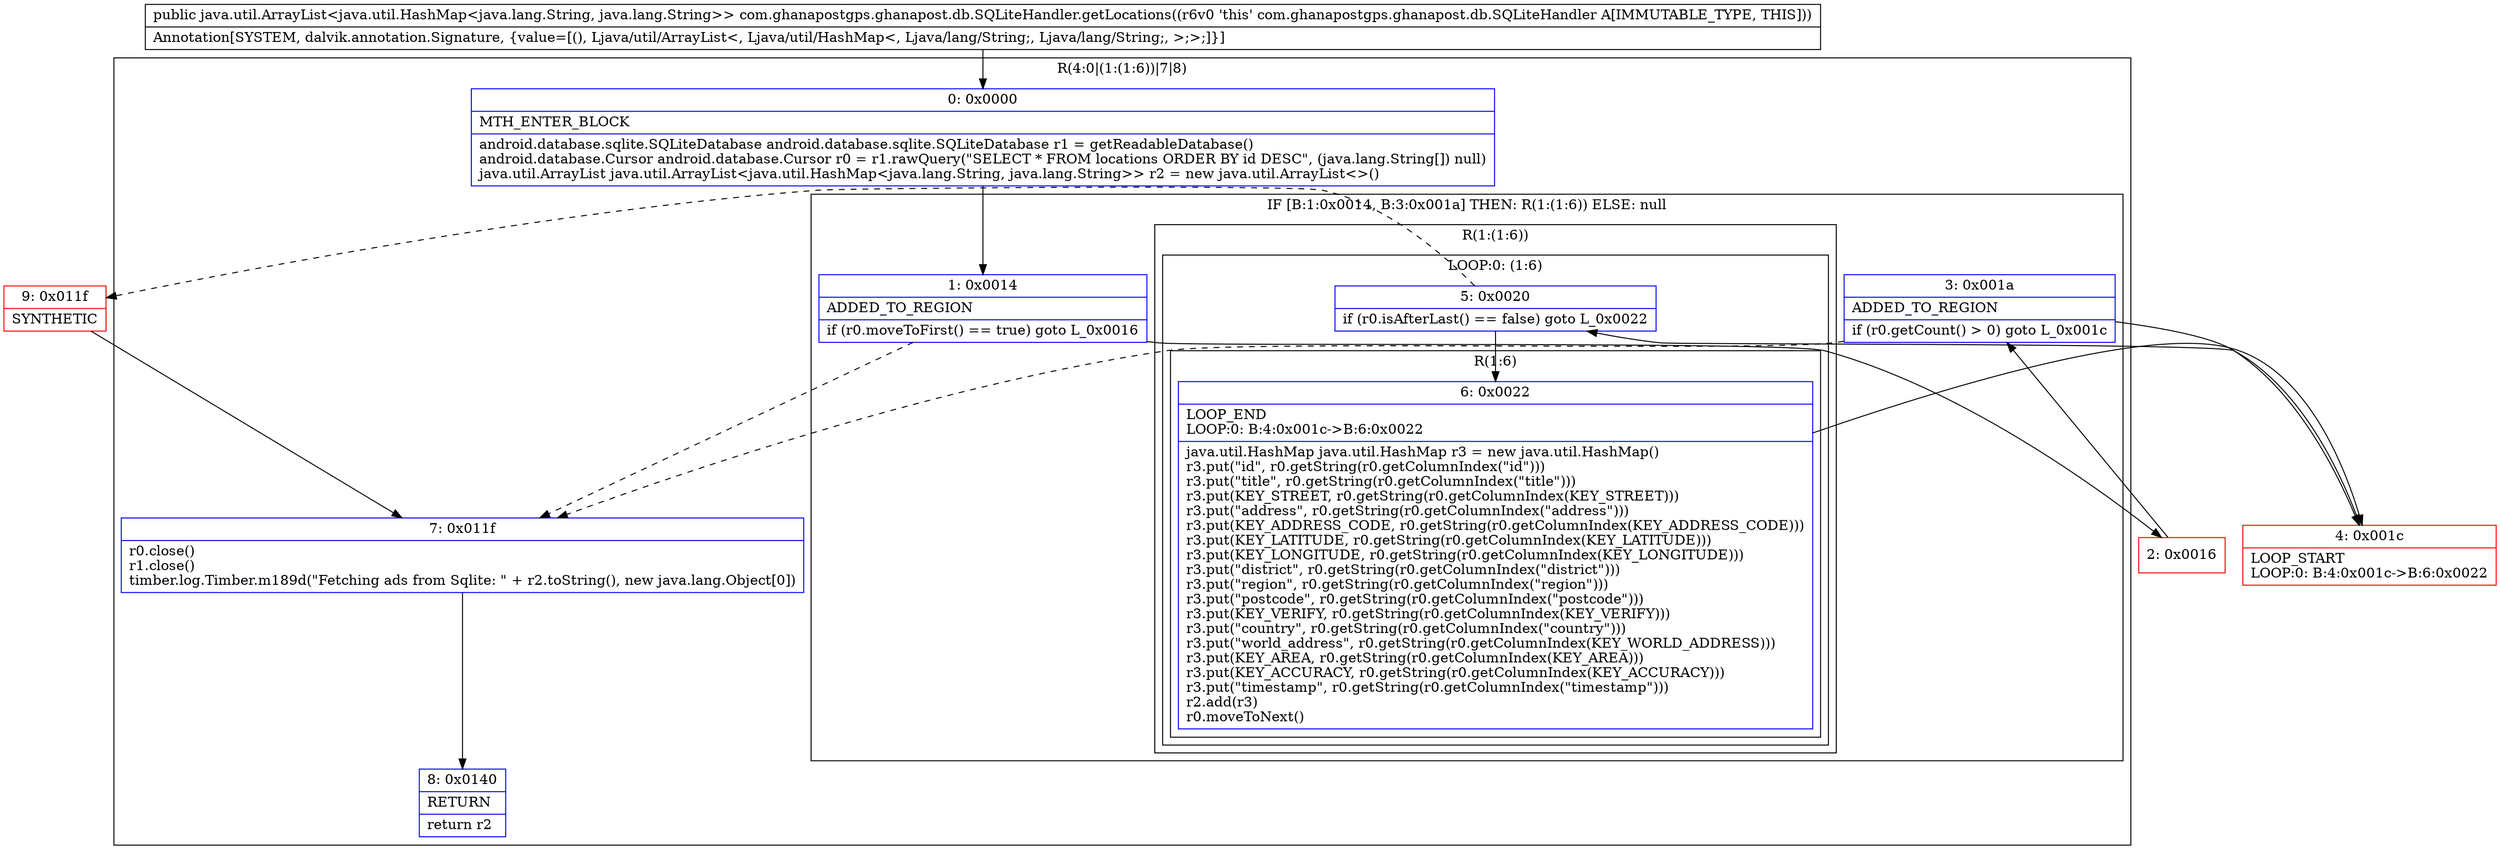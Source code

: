 digraph "CFG forcom.ghanapostgps.ghanapost.db.SQLiteHandler.getLocations()Ljava\/util\/ArrayList;" {
subgraph cluster_Region_822422557 {
label = "R(4:0|(1:(1:6))|7|8)";
node [shape=record,color=blue];
Node_0 [shape=record,label="{0\:\ 0x0000|MTH_ENTER_BLOCK\l|android.database.sqlite.SQLiteDatabase android.database.sqlite.SQLiteDatabase r1 = getReadableDatabase()\landroid.database.Cursor android.database.Cursor r0 = r1.rawQuery(\"SELECT * FROM locations ORDER BY id DESC\", (java.lang.String[]) null)\ljava.util.ArrayList java.util.ArrayList\<java.util.HashMap\<java.lang.String, java.lang.String\>\> r2 = new java.util.ArrayList\<\>()\l}"];
subgraph cluster_IfRegion_122605029 {
label = "IF [B:1:0x0014, B:3:0x001a] THEN: R(1:(1:6)) ELSE: null";
node [shape=record,color=blue];
Node_1 [shape=record,label="{1\:\ 0x0014|ADDED_TO_REGION\l|if (r0.moveToFirst() == true) goto L_0x0016\l}"];
Node_3 [shape=record,label="{3\:\ 0x001a|ADDED_TO_REGION\l|if (r0.getCount() \> 0) goto L_0x001c\l}"];
subgraph cluster_Region_1161452119 {
label = "R(1:(1:6))";
node [shape=record,color=blue];
subgraph cluster_LoopRegion_1157863445 {
label = "LOOP:0: (1:6)";
node [shape=record,color=blue];
Node_5 [shape=record,label="{5\:\ 0x0020|if (r0.isAfterLast() == false) goto L_0x0022\l}"];
subgraph cluster_Region_83724943 {
label = "R(1:6)";
node [shape=record,color=blue];
Node_6 [shape=record,label="{6\:\ 0x0022|LOOP_END\lLOOP:0: B:4:0x001c\-\>B:6:0x0022\l|java.util.HashMap java.util.HashMap r3 = new java.util.HashMap()\lr3.put(\"id\", r0.getString(r0.getColumnIndex(\"id\")))\lr3.put(\"title\", r0.getString(r0.getColumnIndex(\"title\")))\lr3.put(KEY_STREET, r0.getString(r0.getColumnIndex(KEY_STREET)))\lr3.put(\"address\", r0.getString(r0.getColumnIndex(\"address\")))\lr3.put(KEY_ADDRESS_CODE, r0.getString(r0.getColumnIndex(KEY_ADDRESS_CODE)))\lr3.put(KEY_LATITUDE, r0.getString(r0.getColumnIndex(KEY_LATITUDE)))\lr3.put(KEY_LONGITUDE, r0.getString(r0.getColumnIndex(KEY_LONGITUDE)))\lr3.put(\"district\", r0.getString(r0.getColumnIndex(\"district\")))\lr3.put(\"region\", r0.getString(r0.getColumnIndex(\"region\")))\lr3.put(\"postcode\", r0.getString(r0.getColumnIndex(\"postcode\")))\lr3.put(KEY_VERIFY, r0.getString(r0.getColumnIndex(KEY_VERIFY)))\lr3.put(\"country\", r0.getString(r0.getColumnIndex(\"country\")))\lr3.put(\"world_address\", r0.getString(r0.getColumnIndex(KEY_WORLD_ADDRESS)))\lr3.put(KEY_AREA, r0.getString(r0.getColumnIndex(KEY_AREA)))\lr3.put(KEY_ACCURACY, r0.getString(r0.getColumnIndex(KEY_ACCURACY)))\lr3.put(\"timestamp\", r0.getString(r0.getColumnIndex(\"timestamp\")))\lr2.add(r3)\lr0.moveToNext()\l}"];
}
}
}
}
Node_7 [shape=record,label="{7\:\ 0x011f|r0.close()\lr1.close()\ltimber.log.Timber.m189d(\"Fetching ads from Sqlite: \" + r2.toString(), new java.lang.Object[0])\l}"];
Node_8 [shape=record,label="{8\:\ 0x0140|RETURN\l|return r2\l}"];
}
Node_2 [shape=record,color=red,label="{2\:\ 0x0016}"];
Node_4 [shape=record,color=red,label="{4\:\ 0x001c|LOOP_START\lLOOP:0: B:4:0x001c\-\>B:6:0x0022\l}"];
Node_9 [shape=record,color=red,label="{9\:\ 0x011f|SYNTHETIC\l}"];
MethodNode[shape=record,label="{public java.util.ArrayList\<java.util.HashMap\<java.lang.String, java.lang.String\>\> com.ghanapostgps.ghanapost.db.SQLiteHandler.getLocations((r6v0 'this' com.ghanapostgps.ghanapost.db.SQLiteHandler A[IMMUTABLE_TYPE, THIS]))  | Annotation[SYSTEM, dalvik.annotation.Signature, \{value=[(), Ljava\/util\/ArrayList\<, Ljava\/util\/HashMap\<, Ljava\/lang\/String;, Ljava\/lang\/String;, \>;\>;]\}]\l}"];
MethodNode -> Node_0;
Node_0 -> Node_1;
Node_1 -> Node_2;
Node_1 -> Node_7[style=dashed];
Node_3 -> Node_4;
Node_3 -> Node_7[style=dashed];
Node_5 -> Node_6;
Node_5 -> Node_9[style=dashed];
Node_6 -> Node_4;
Node_7 -> Node_8;
Node_2 -> Node_3;
Node_4 -> Node_5;
Node_9 -> Node_7;
}

